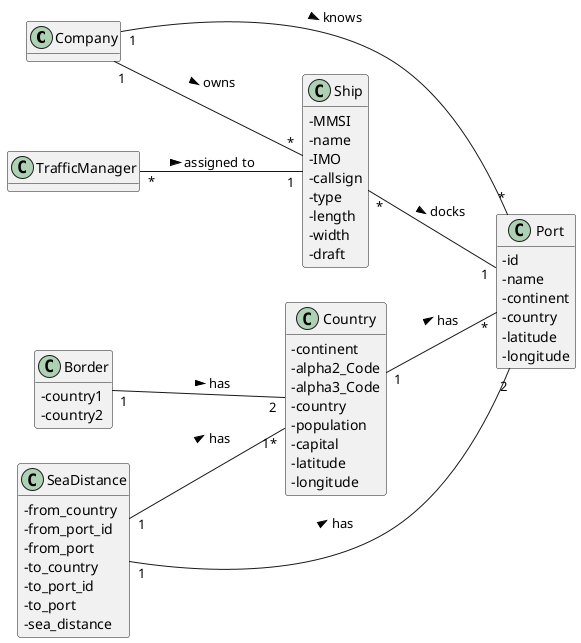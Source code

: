 @startuml
'https://plantuml.com/class-diagram

hide methods
left to right direction
skinparam classAttributeIconSize 0

class Company {

}

class Ship{
-MMSI
-name
-IMO
-callsign
-type
-length
-width
-draft
}

class Country{
-continent
-alpha2_Code
-alpha3_Code
-country
-population
-capital
-latitude
-longitude
}

class SeaDistance{
-from_country
-from_port_id
-from_port
-to_country
-to_port_id
-to_port
-sea_distance
}

class Border{
-country1
-country2
}

class Port{
-id
-name
-continent
-country
-latitude
-longitude
}

Company "1" -- "*" Ship : owns >
Company "1" -- "*" Port : knows >
Ship "*" -- "1" Port : docks >
Country "1" -- "*" Port : has >
SeaDistance "1" -- "2" Port : has >
SeaDistance "1" -- "1*" Country : has >
Border "1" -- "2" Country : has >
TrafficManager "*" -- "1" Ship : assigned to >

@enduml